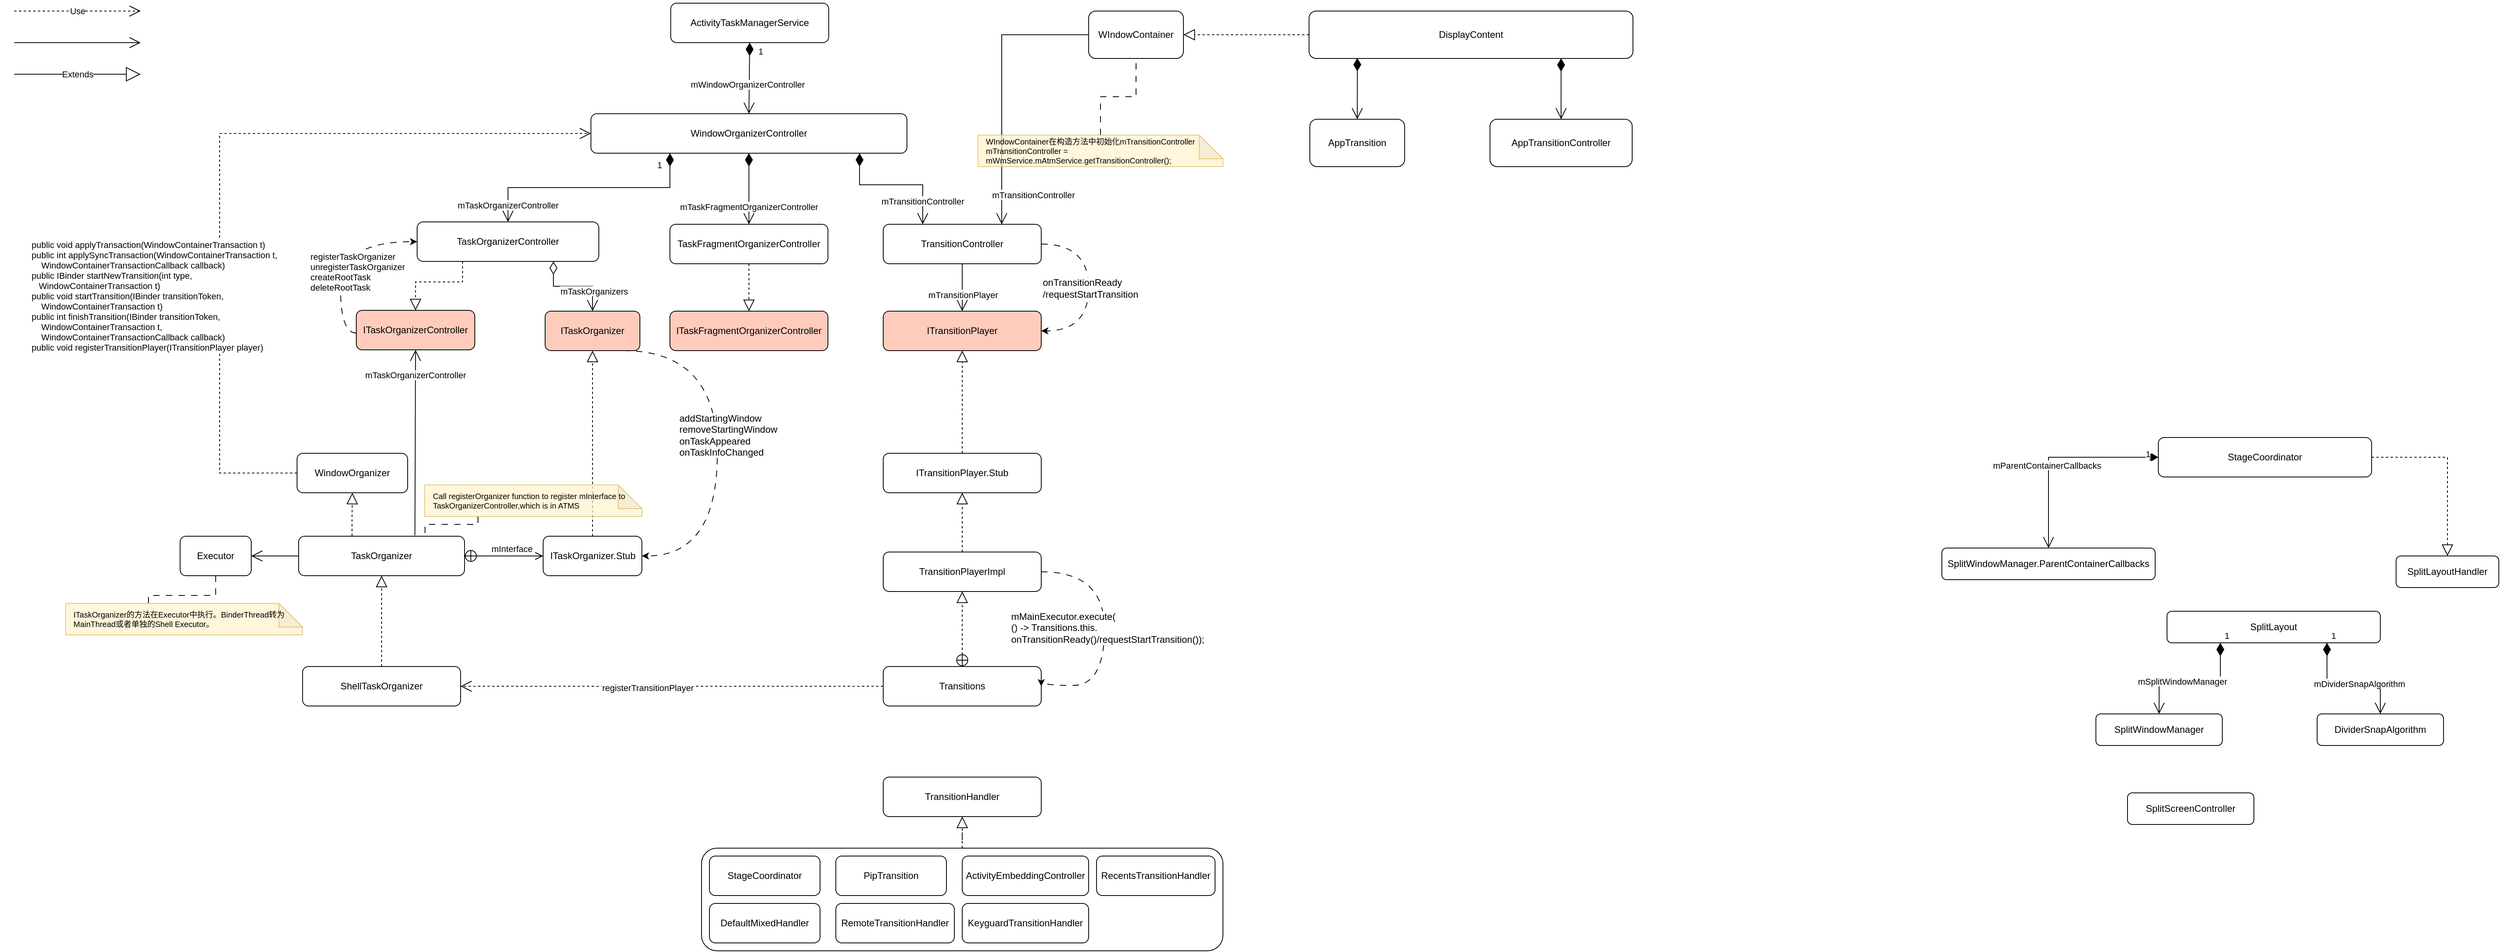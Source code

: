 <mxfile version="28.2.5" pages="2">
  <diagram name="第 1 页" id="EKDKbFcasAf3W2K9UPzu">
    <mxGraphModel dx="4536" dy="2374" grid="1" gridSize="10" guides="1" tooltips="1" connect="1" arrows="1" fold="1" page="1" pageScale="1" pageWidth="827" pageHeight="1169" math="0" shadow="0">
      <root>
        <mxCell id="0" />
        <mxCell id="1" parent="0" />
        <mxCell id="74hEM54ITtvwUSmFD9Kp-1" value="SplitScreenController" style="rounded=1;whiteSpace=wrap;html=1;" parent="1" vertex="1">
          <mxGeometry x="235" y="-130" width="160" height="40" as="geometry" />
        </mxCell>
        <mxCell id="74hEM54ITtvwUSmFD9Kp-2" value="SplitLayout" style="rounded=1;whiteSpace=wrap;" parent="1" vertex="1">
          <mxGeometry x="285" y="-360" width="270" height="40" as="geometry" />
        </mxCell>
        <mxCell id="74hEM54ITtvwUSmFD9Kp-3" value="SplitWindowManager" style="rounded=1;whiteSpace=wrap;" parent="1" vertex="1">
          <mxGeometry x="195" y="-230" width="160" height="40" as="geometry" />
        </mxCell>
        <mxCell id="74hEM54ITtvwUSmFD9Kp-4" value="1" style="endArrow=open;html=1;endSize=12;startArrow=diamondThin;startSize=14;startFill=1;edgeStyle=orthogonalEdgeStyle;align=left;verticalAlign=bottom;rounded=0;exitX=0.25;exitY=1;exitDx=0;exitDy=0;entryX=0.5;entryY=0;entryDx=0;entryDy=0;" parent="1" source="74hEM54ITtvwUSmFD9Kp-2" target="74hEM54ITtvwUSmFD9Kp-3" edge="1">
          <mxGeometry x="-1" y="3" relative="1" as="geometry">
            <mxPoint x="405" y="-60" as="sourcePoint" />
            <mxPoint x="565" y="-60" as="targetPoint" />
            <Array as="points">
              <mxPoint x="353" y="-270" />
              <mxPoint x="275" y="-270" />
            </Array>
          </mxGeometry>
        </mxCell>
        <mxCell id="74hEM54ITtvwUSmFD9Kp-5" value="mSplitWindowManager" style="edgeLabel;align=center;verticalAlign=middle;resizable=0;points=[];" parent="74hEM54ITtvwUSmFD9Kp-4" vertex="1" connectable="0">
          <mxGeometry x="0.171" y="-2" relative="1" as="geometry">
            <mxPoint as="offset" />
          </mxGeometry>
        </mxCell>
        <mxCell id="74hEM54ITtvwUSmFD9Kp-6" value="DividerSnapAlgorithm" style="rounded=1;whiteSpace=wrap;" parent="1" vertex="1">
          <mxGeometry x="475" y="-230" width="160" height="40" as="geometry" />
        </mxCell>
        <mxCell id="74hEM54ITtvwUSmFD9Kp-7" value="1" style="endArrow=open;html=1;endSize=12;startArrow=diamondThin;startSize=14;startFill=1;edgeStyle=orthogonalEdgeStyle;align=left;verticalAlign=bottom;rounded=0;exitX=0.75;exitY=1;exitDx=0;exitDy=0;entryX=0.5;entryY=0;entryDx=0;entryDy=0;" parent="1" source="74hEM54ITtvwUSmFD9Kp-2" target="74hEM54ITtvwUSmFD9Kp-6" edge="1">
          <mxGeometry x="-1" y="3" relative="1" as="geometry">
            <mxPoint x="515" y="-300" as="sourcePoint" />
            <mxPoint x="315" y="-210" as="targetPoint" />
            <Array as="points">
              <mxPoint x="488" y="-270" />
              <mxPoint x="555" y="-270" />
            </Array>
          </mxGeometry>
        </mxCell>
        <mxCell id="74hEM54ITtvwUSmFD9Kp-10" value="mDividerSnapAlgorithm" style="edgeLabel;align=center;verticalAlign=middle;resizable=0;points=[];" parent="74hEM54ITtvwUSmFD9Kp-7" vertex="1" connectable="0">
          <mxGeometry x="0.155" y="-1" relative="1" as="geometry">
            <mxPoint as="offset" />
          </mxGeometry>
        </mxCell>
        <mxCell id="74hEM54ITtvwUSmFD9Kp-11" value="StageCoordinator" style="rounded=1;whiteSpace=wrap;" parent="1" vertex="1">
          <mxGeometry x="274" y="-580" width="270" height="50" as="geometry" />
        </mxCell>
        <mxCell id="74hEM54ITtvwUSmFD9Kp-12" value="SplitLayoutHandler" style="rounded=1;whiteSpace=wrap;" parent="1" vertex="1">
          <mxGeometry x="575" y="-430" width="130" height="40" as="geometry" />
        </mxCell>
        <mxCell id="74hEM54ITtvwUSmFD9Kp-13" value="" style="endArrow=block;dashed=1;endFill=0;endSize=12;html=1;rounded=0;exitX=1;exitY=0.5;exitDx=0;exitDy=0;entryX=0.5;entryY=0;entryDx=0;entryDy=0;edgeStyle=orthogonalEdgeStyle;" parent="1" source="74hEM54ITtvwUSmFD9Kp-11" target="74hEM54ITtvwUSmFD9Kp-12" edge="1">
          <mxGeometry width="160" relative="1" as="geometry">
            <mxPoint x="365" y="-280" as="sourcePoint" />
            <mxPoint x="525" y="-280" as="targetPoint" />
          </mxGeometry>
        </mxCell>
        <mxCell id="74hEM54ITtvwUSmFD9Kp-14" value="SplitWindowManager.ParentContainerCallbacks" style="rounded=1;whiteSpace=wrap;" parent="1" vertex="1">
          <mxGeometry y="-440" width="270" height="40" as="geometry" />
        </mxCell>
        <mxCell id="74hEM54ITtvwUSmFD9Kp-15" value="1" style="endArrow=open;html=1;endSize=12;startArrow=diamondThin;startSize=14;startFill=1;align=left;verticalAlign=bottom;rounded=0;entryX=0.5;entryY=0;entryDx=0;entryDy=0;edgeStyle=orthogonalEdgeStyle;exitX=0;exitY=0.5;exitDx=0;exitDy=0;" parent="1" source="74hEM54ITtvwUSmFD9Kp-11" target="74hEM54ITtvwUSmFD9Kp-14" edge="1">
          <mxGeometry x="-0.853" y="5" relative="1" as="geometry">
            <mxPoint x="153" y="-420" as="sourcePoint" />
            <mxPoint x="120" y="-450" as="targetPoint" />
            <Array as="points">
              <mxPoint x="135" y="-555" />
            </Array>
            <mxPoint as="offset" />
          </mxGeometry>
        </mxCell>
        <mxCell id="74hEM54ITtvwUSmFD9Kp-16" value="mParentContainerCallbacks" style="edgeLabel;align=center;verticalAlign=middle;resizable=0;points=[];" parent="74hEM54ITtvwUSmFD9Kp-15" vertex="1" connectable="0">
          <mxGeometry x="0.171" y="-2" relative="1" as="geometry">
            <mxPoint as="offset" />
          </mxGeometry>
        </mxCell>
        <mxCell id="74hEM54ITtvwUSmFD9Kp-17" value="ShellTaskOrganizer" style="rounded=1;whiteSpace=wrap;" parent="1" vertex="1">
          <mxGeometry x="-2075" y="-290" width="200" height="50" as="geometry" />
        </mxCell>
        <mxCell id="74hEM54ITtvwUSmFD9Kp-51" style="rounded=0;orthogonalLoop=1;jettySize=auto;html=1;entryX=0.5;entryY=1;entryDx=0;entryDy=0;strokeColor=default;align=center;verticalAlign=middle;fontFamily=Helvetica;fontSize=11;fontColor=default;labelBackgroundColor=default;endArrow=open;endFill=1;endSize=12;exitX=0.701;exitY=-0.022;exitDx=0;exitDy=0;exitPerimeter=0;" parent="1" source="74hEM54ITtvwUSmFD9Kp-18" target="74hEM54ITtvwUSmFD9Kp-40" edge="1">
          <mxGeometry relative="1" as="geometry" />
        </mxCell>
        <mxCell id="74hEM54ITtvwUSmFD9Kp-53" value="mTaskOrganizerController" style="edgeLabel;align=center;verticalAlign=middle;resizable=0;points=[];" parent="74hEM54ITtvwUSmFD9Kp-51" vertex="1" connectable="0">
          <mxGeometry x="0.784" relative="1" as="geometry">
            <mxPoint y="6" as="offset" />
          </mxGeometry>
        </mxCell>
        <mxCell id="74hEM54ITtvwUSmFD9Kp-63" style="edgeStyle=orthogonalEdgeStyle;rounded=0;orthogonalLoop=1;jettySize=auto;html=1;strokeColor=default;align=center;verticalAlign=middle;fontFamily=Helvetica;fontSize=11;fontColor=default;labelBackgroundColor=default;endArrow=open;endFill=1;endSize=12;" parent="1" source="74hEM54ITtvwUSmFD9Kp-18" target="74hEM54ITtvwUSmFD9Kp-62" edge="1">
          <mxGeometry relative="1" as="geometry" />
        </mxCell>
        <mxCell id="74hEM54ITtvwUSmFD9Kp-69" style="edgeStyle=orthogonalEdgeStyle;rounded=0;orthogonalLoop=1;jettySize=auto;html=1;entryX=0.5;entryY=1;entryDx=0;entryDy=0;dashed=1;strokeColor=default;align=center;verticalAlign=middle;fontFamily=Helvetica;fontSize=11;fontColor=default;labelBackgroundColor=default;endArrow=block;endFill=0;endSize=12;exitX=0.322;exitY=-0.008;exitDx=0;exitDy=0;exitPerimeter=0;" parent="1" source="74hEM54ITtvwUSmFD9Kp-18" target="74hEM54ITtvwUSmFD9Kp-68" edge="1">
          <mxGeometry relative="1" as="geometry" />
        </mxCell>
        <mxCell id="74hEM54ITtvwUSmFD9Kp-18" value="TaskOrganizer" style="rounded=1;whiteSpace=wrap;" parent="1" vertex="1">
          <mxGeometry x="-2080" y="-455" width="210" height="50" as="geometry" />
        </mxCell>
        <mxCell id="74hEM54ITtvwUSmFD9Kp-19" value="" style="endArrow=block;dashed=1;endFill=0;endSize=12;html=1;rounded=0;edgeStyle=orthogonalEdgeStyle;exitX=0.5;exitY=0;exitDx=0;exitDy=0;" parent="1" source="74hEM54ITtvwUSmFD9Kp-17" target="74hEM54ITtvwUSmFD9Kp-18" edge="1">
          <mxGeometry width="160" relative="1" as="geometry">
            <mxPoint x="-1925" y="-350" as="sourcePoint" />
            <mxPoint x="-1849" y="45" as="targetPoint" />
          </mxGeometry>
        </mxCell>
        <mxCell id="74hEM54ITtvwUSmFD9Kp-25" value="ActivityTaskManagerService" style="rounded=1;whiteSpace=wrap;" parent="1" vertex="1">
          <mxGeometry x="-1609" y="-1130" width="200" height="50" as="geometry" />
        </mxCell>
        <mxCell id="74hEM54ITtvwUSmFD9Kp-36" style="edgeStyle=orthogonalEdgeStyle;rounded=0;orthogonalLoop=1;jettySize=auto;html=1;strokeColor=default;align=left;verticalAlign=bottom;fontFamily=Helvetica;fontSize=11;fontColor=default;labelBackgroundColor=default;startArrow=diamondThin;startFill=1;startSize=14;endArrow=open;endSize=12;entryX=0.25;entryY=0;entryDx=0;entryDy=0;" parent="1" source="74hEM54ITtvwUSmFD9Kp-26" target="74hEM54ITtvwUSmFD9Kp-35" edge="1">
          <mxGeometry relative="1" as="geometry">
            <Array as="points">
              <mxPoint x="-1370" y="-900" />
              <mxPoint x="-1290" y="-900" />
            </Array>
          </mxGeometry>
        </mxCell>
        <mxCell id="74hEM54ITtvwUSmFD9Kp-37" value="mTransitionController" style="edgeLabel;align=center;verticalAlign=middle;resizable=0;points=[];" parent="74hEM54ITtvwUSmFD9Kp-36" vertex="1" connectable="0">
          <mxGeometry x="1" relative="1" as="geometry">
            <mxPoint y="-30" as="offset" />
          </mxGeometry>
        </mxCell>
        <mxCell id="74hEM54ITtvwUSmFD9Kp-38" style="edgeStyle=orthogonalEdgeStyle;rounded=0;orthogonalLoop=1;jettySize=auto;html=1;strokeColor=default;align=left;verticalAlign=bottom;fontFamily=Helvetica;fontSize=11;fontColor=default;labelBackgroundColor=default;startArrow=diamondThin;startFill=1;startSize=14;endArrow=open;endSize=12;" parent="1" source="74hEM54ITtvwUSmFD9Kp-26" target="74hEM54ITtvwUSmFD9Kp-32" edge="1">
          <mxGeometry relative="1" as="geometry" />
        </mxCell>
        <mxCell id="74hEM54ITtvwUSmFD9Kp-39" value="mTaskFragmentOrganizerController" style="edgeLabel;align=center;verticalAlign=middle;resizable=0;points=[];" parent="74hEM54ITtvwUSmFD9Kp-38" vertex="1" connectable="0">
          <mxGeometry x="1" relative="1" as="geometry">
            <mxPoint y="-23" as="offset" />
          </mxGeometry>
        </mxCell>
        <mxCell id="74hEM54ITtvwUSmFD9Kp-26" value="WindowOrganizerController" style="rounded=1;whiteSpace=wrap;" parent="1" vertex="1">
          <mxGeometry x="-1710" y="-990" width="400" height="50" as="geometry" />
        </mxCell>
        <mxCell id="74hEM54ITtvwUSmFD9Kp-27" value="1" style="endArrow=open;html=1;endSize=12;startArrow=diamondThin;startSize=14;startFill=1;align=left;verticalAlign=bottom;rounded=0;exitX=0.5;exitY=1;exitDx=0;exitDy=0;entryX=0.5;entryY=0;entryDx=0;entryDy=0;" parent="1" source="74hEM54ITtvwUSmFD9Kp-25" target="74hEM54ITtvwUSmFD9Kp-26" edge="1">
          <mxGeometry x="-0.558" y="9" relative="1" as="geometry">
            <mxPoint x="-1292" y="-1070" as="sourcePoint" />
            <mxPoint x="-1370" y="-980" as="targetPoint" />
            <mxPoint as="offset" />
          </mxGeometry>
        </mxCell>
        <mxCell id="74hEM54ITtvwUSmFD9Kp-28" value="mWindowOrganizerController" style="edgeLabel;align=center;verticalAlign=middle;resizable=0;points=[];" parent="74hEM54ITtvwUSmFD9Kp-27" vertex="1" connectable="0">
          <mxGeometry x="0.171" y="-2" relative="1" as="geometry">
            <mxPoint as="offset" />
          </mxGeometry>
        </mxCell>
        <mxCell id="74hEM54ITtvwUSmFD9Kp-41" style="rounded=0;orthogonalLoop=1;jettySize=auto;html=1;dashed=1;strokeColor=default;align=center;verticalAlign=middle;fontFamily=Helvetica;fontSize=11;fontColor=default;labelBackgroundColor=default;endArrow=block;endFill=0;endSize=12;exitX=0.25;exitY=1;exitDx=0;exitDy=0;entryX=0.5;entryY=0;entryDx=0;entryDy=0;edgeStyle=orthogonalEdgeStyle;" parent="1" source="74hEM54ITtvwUSmFD9Kp-29" target="74hEM54ITtvwUSmFD9Kp-40" edge="1">
          <mxGeometry relative="1" as="geometry" />
        </mxCell>
        <mxCell id="74hEM54ITtvwUSmFD9Kp-48" style="rounded=0;orthogonalLoop=1;jettySize=auto;html=1;entryX=0.5;entryY=0;entryDx=0;entryDy=0;strokeColor=default;align=left;verticalAlign=bottom;fontFamily=Helvetica;fontSize=11;fontColor=default;labelBackgroundColor=default;startArrow=diamondThin;startFill=0;startSize=14;endArrow=open;endSize=12;flowAnimation=0;exitX=0.75;exitY=1;exitDx=0;exitDy=0;edgeStyle=orthogonalEdgeStyle;" parent="1" source="74hEM54ITtvwUSmFD9Kp-29" target="74hEM54ITtvwUSmFD9Kp-42" edge="1">
          <mxGeometry relative="1" as="geometry" />
        </mxCell>
        <mxCell id="74hEM54ITtvwUSmFD9Kp-50" value="mTaskOrganizers" style="edgeLabel;align=center;verticalAlign=middle;resizable=0;points=[];" parent="74hEM54ITtvwUSmFD9Kp-48" vertex="1" connectable="0">
          <mxGeometry x="0.536" y="2" relative="1" as="geometry">
            <mxPoint as="offset" />
          </mxGeometry>
        </mxCell>
        <mxCell id="74hEM54ITtvwUSmFD9Kp-29" value="TaskOrganizerController" style="rounded=1;whiteSpace=wrap;" parent="1" vertex="1">
          <mxGeometry x="-1930" y="-853" width="230" height="50" as="geometry" />
        </mxCell>
        <mxCell id="74hEM54ITtvwUSmFD9Kp-30" value="1" style="endArrow=open;html=1;endSize=12;startArrow=diamondThin;startSize=14;startFill=1;align=left;verticalAlign=bottom;rounded=0;exitX=0.25;exitY=1;exitDx=0;exitDy=0;entryX=0.5;entryY=0;entryDx=0;entryDy=0;edgeStyle=orthogonalEdgeStyle;" parent="1" source="74hEM54ITtvwUSmFD9Kp-26" target="74hEM54ITtvwUSmFD9Kp-29" edge="1">
          <mxGeometry x="-0.579" y="-20" relative="1" as="geometry">
            <mxPoint x="-1360" y="-963.54" as="sourcePoint" />
            <mxPoint x="-1270" y="-960" as="targetPoint" />
            <mxPoint as="offset" />
          </mxGeometry>
        </mxCell>
        <mxCell id="74hEM54ITtvwUSmFD9Kp-31" value="mTaskOrganizerController" style="edgeLabel;align=center;verticalAlign=middle;resizable=0;points=[];" parent="74hEM54ITtvwUSmFD9Kp-30" vertex="1" connectable="0">
          <mxGeometry x="1" relative="1" as="geometry">
            <mxPoint y="-22" as="offset" />
          </mxGeometry>
        </mxCell>
        <mxCell id="74hEM54ITtvwUSmFD9Kp-32" value="TaskFragmentOrganizerController" style="rounded=1;whiteSpace=wrap;" parent="1" vertex="1">
          <mxGeometry x="-1610" y="-850" width="200" height="50" as="geometry" />
        </mxCell>
        <mxCell id="74hEM54ITtvwUSmFD9Kp-33" value="ITaskFragmentOrganizerController" style="rounded=1;whiteSpace=wrap;strokeColor=default;align=center;verticalAlign=middle;fontFamily=Helvetica;fontSize=12;fontColor=default;fillColor=#FFCCBC;" parent="1" vertex="1">
          <mxGeometry x="-1610" y="-740" width="200" height="50" as="geometry" />
        </mxCell>
        <mxCell id="74hEM54ITtvwUSmFD9Kp-34" value="" style="endArrow=block;dashed=1;endFill=0;endSize=12;html=1;rounded=0;edgeStyle=orthogonalEdgeStyle;exitX=0.5;exitY=1;exitDx=0;exitDy=0;entryX=0.5;entryY=0;entryDx=0;entryDy=0;" parent="1" source="74hEM54ITtvwUSmFD9Kp-32" target="74hEM54ITtvwUSmFD9Kp-33" edge="1">
          <mxGeometry width="160" relative="1" as="geometry">
            <mxPoint x="-1590" y="-740" as="sourcePoint" />
            <mxPoint x="-1590" y="-800" as="targetPoint" />
          </mxGeometry>
        </mxCell>
        <mxCell id="74hEM54ITtvwUSmFD9Kp-88" style="edgeStyle=orthogonalEdgeStyle;rounded=0;orthogonalLoop=1;jettySize=auto;html=1;entryX=0.5;entryY=0;entryDx=0;entryDy=0;strokeColor=default;align=center;verticalAlign=middle;fontFamily=Helvetica;fontSize=11;fontColor=default;labelBackgroundColor=default;endArrow=open;endFill=1;endSize=12;" parent="1" source="74hEM54ITtvwUSmFD9Kp-35" target="74hEM54ITtvwUSmFD9Kp-82" edge="1">
          <mxGeometry relative="1" as="geometry" />
        </mxCell>
        <mxCell id="74hEM54ITtvwUSmFD9Kp-89" value="mTransitionPlayer" style="edgeLabel;align=center;verticalAlign=middle;resizable=0;points=[];" parent="74hEM54ITtvwUSmFD9Kp-88" vertex="1" connectable="0">
          <mxGeometry x="0.249" y="1" relative="1" as="geometry">
            <mxPoint y="1" as="offset" />
          </mxGeometry>
        </mxCell>
        <mxCell id="74hEM54ITtvwUSmFD9Kp-35" value="TransitionController" style="rounded=1;whiteSpace=wrap;" parent="1" vertex="1">
          <mxGeometry x="-1340" y="-850" width="200" height="50" as="geometry" />
        </mxCell>
        <mxCell id="74hEM54ITtvwUSmFD9Kp-97" style="edgeStyle=orthogonalEdgeStyle;rounded=0;orthogonalLoop=1;jettySize=auto;html=1;entryX=0;entryY=0.5;entryDx=0;entryDy=0;dashed=1;dashPattern=8 8;strokeColor=default;align=center;verticalAlign=middle;fontFamily=Helvetica;fontSize=11;fontColor=default;labelBackgroundColor=default;elbow=vertical;endArrow=classic;curved=1;exitX=-0.001;exitY=0.574;exitDx=0;exitDy=0;exitPerimeter=0;" parent="1" source="74hEM54ITtvwUSmFD9Kp-40" target="74hEM54ITtvwUSmFD9Kp-29" edge="1">
          <mxGeometry relative="1" as="geometry" />
        </mxCell>
        <mxCell id="74hEM54ITtvwUSmFD9Kp-98" value="registerTaskOrganizer&#xa;unregisterTaskOrganizer&#xa;createRootTask&#xa;deleteRootTask" style="edgeLabel;align=left;verticalAlign=middle;resizable=0;points=[];" parent="74hEM54ITtvwUSmFD9Kp-97" vertex="1" connectable="0">
          <mxGeometry x="-0.2" y="-1" relative="1" as="geometry">
            <mxPoint x="-41" y="-5" as="offset" />
          </mxGeometry>
        </mxCell>
        <mxCell id="74hEM54ITtvwUSmFD9Kp-40" value="ITaskOrganizerController" style="rounded=1;whiteSpace=wrap;fillColor=#FFCCBC;" parent="1" vertex="1">
          <mxGeometry x="-2007" y="-741" width="150" height="50" as="geometry" />
        </mxCell>
        <mxCell id="74hEM54ITtvwUSmFD9Kp-42" value="ITaskOrganizer" style="rounded=1;whiteSpace=wrap;strokeColor=default;align=center;verticalAlign=middle;fontFamily=Helvetica;fontSize=12;fontColor=default;fillColor=#FFCCBC;" parent="1" vertex="1">
          <mxGeometry x="-1768" y="-740" width="120" height="50" as="geometry" />
        </mxCell>
        <mxCell id="74hEM54ITtvwUSmFD9Kp-56" value="ITaskOrganizer.Stub" style="rounded=1;whiteSpace=wrap;" parent="1" vertex="1">
          <mxGeometry x="-1770.5" y="-455" width="125" height="50" as="geometry" />
        </mxCell>
        <mxCell id="74hEM54ITtvwUSmFD9Kp-57" style="rounded=0;orthogonalLoop=1;jettySize=auto;html=1;dashed=1;strokeColor=default;align=center;verticalAlign=middle;fontFamily=Helvetica;fontSize=11;fontColor=default;labelBackgroundColor=default;endArrow=block;endFill=0;endSize=12;exitX=0.5;exitY=0;exitDx=0;exitDy=0;entryX=0.5;entryY=1;entryDx=0;entryDy=0;edgeStyle=orthogonalEdgeStyle;" parent="1" source="74hEM54ITtvwUSmFD9Kp-56" target="74hEM54ITtvwUSmFD9Kp-42" edge="1">
          <mxGeometry relative="1" as="geometry">
            <mxPoint x="-1665" y="-690" as="sourcePoint" />
            <mxPoint x="-1770" y="-620" as="targetPoint" />
          </mxGeometry>
        </mxCell>
        <mxCell id="74hEM54ITtvwUSmFD9Kp-58" value="" style="endArrow=open;startArrow=circlePlus;endFill=0;startFill=0;endSize=8;html=1;rounded=0;exitX=1;exitY=0.5;exitDx=0;exitDy=0;entryX=0;entryY=0.5;entryDx=0;entryDy=0;" parent="1" source="74hEM54ITtvwUSmFD9Kp-18" target="74hEM54ITtvwUSmFD9Kp-56" edge="1">
          <mxGeometry width="160" relative="1" as="geometry">
            <mxPoint x="-1940" y="-580" as="sourcePoint" />
            <mxPoint x="-1780" y="-580" as="targetPoint" />
          </mxGeometry>
        </mxCell>
        <mxCell id="74hEM54ITtvwUSmFD9Kp-59" value="mInterface" style="edgeLabel;align=center;verticalAlign=middle;resizable=0;points=[];" parent="74hEM54ITtvwUSmFD9Kp-58" vertex="1" connectable="0">
          <mxGeometry x="0.368" y="3" relative="1" as="geometry">
            <mxPoint x="-8" y="-7" as="offset" />
          </mxGeometry>
        </mxCell>
        <mxCell id="74hEM54ITtvwUSmFD9Kp-61" style="edgeStyle=orthogonalEdgeStyle;rounded=0;orthogonalLoop=1;jettySize=auto;html=1;entryX=0.75;entryY=0;entryDx=0;entryDy=0;dashed=1;dashPattern=8 8;strokeColor=default;align=center;verticalAlign=middle;fontFamily=Helvetica;fontSize=11;fontColor=default;labelBackgroundColor=default;endArrow=none;endFill=0;" parent="1" source="74hEM54ITtvwUSmFD9Kp-60" target="74hEM54ITtvwUSmFD9Kp-18" edge="1">
          <mxGeometry relative="1" as="geometry">
            <Array as="points">
              <mxPoint x="-1853" y="-470" />
              <mxPoint x="-1920" y="-470" />
            </Array>
          </mxGeometry>
        </mxCell>
        <mxCell id="74hEM54ITtvwUSmFD9Kp-60" value="Call registerOrganizer function to register mInterface to TaskOrganizerController,which is in ATMS" style="shape=note;whiteSpace=wrap;backgroundOutline=1;darkOpacity=0.05;fillColor=#fff2cc;strokeColor=#d6b656;align=left;spacingLeft=8;fontSize=10;opacity=70;" parent="1" vertex="1">
          <mxGeometry x="-1920.5" y="-520" width="275" height="40" as="geometry" />
        </mxCell>
        <mxCell id="74hEM54ITtvwUSmFD9Kp-62" value="Executor" style="rounded=1;whiteSpace=wrap;" parent="1" vertex="1">
          <mxGeometry x="-2230" y="-455" width="90" height="50" as="geometry" />
        </mxCell>
        <mxCell id="74hEM54ITtvwUSmFD9Kp-66" style="edgeStyle=orthogonalEdgeStyle;rounded=0;orthogonalLoop=1;jettySize=auto;html=1;entryX=0.5;entryY=1;entryDx=0;entryDy=0;dashed=1;dashPattern=8 8;strokeColor=default;align=center;verticalAlign=middle;fontFamily=Helvetica;fontSize=11;fontColor=default;labelBackgroundColor=default;endArrow=none;endFill=0;" parent="1" source="74hEM54ITtvwUSmFD9Kp-65" target="74hEM54ITtvwUSmFD9Kp-62" edge="1">
          <mxGeometry relative="1" as="geometry">
            <Array as="points">
              <mxPoint x="-2270" y="-380" />
              <mxPoint x="-2185" y="-380" />
            </Array>
          </mxGeometry>
        </mxCell>
        <mxCell id="74hEM54ITtvwUSmFD9Kp-65" value="ITaskOrganizer的方法在Executor中执行。BinderThread转为MainThread或者单独的Shell Executor。" style="shape=note;whiteSpace=wrap;backgroundOutline=1;darkOpacity=0.05;fillColor=#fff2cc;strokeColor=#d6b656;align=left;spacingLeft=8;fontSize=10;opacity=70;verticalAlign=middle;fontFamily=Helvetica;fontColor=default;" parent="1" vertex="1">
          <mxGeometry x="-2375" y="-370" width="300" height="40" as="geometry" />
        </mxCell>
        <mxCell id="74hEM54ITtvwUSmFD9Kp-79" style="edgeStyle=orthogonalEdgeStyle;rounded=0;orthogonalLoop=1;jettySize=auto;html=1;entryX=0.5;entryY=1;entryDx=0;entryDy=0;strokeColor=default;align=center;verticalAlign=middle;fontFamily=Helvetica;fontSize=11;fontColor=default;labelBackgroundColor=default;startArrow=circlePlus;startFill=0;endArrow=block;endFill=0;endSize=12;dashed=1;" parent="1" source="74hEM54ITtvwUSmFD9Kp-67" target="74hEM54ITtvwUSmFD9Kp-78" edge="1">
          <mxGeometry relative="1" as="geometry" />
        </mxCell>
        <mxCell id="74hEM54ITtvwUSmFD9Kp-86" style="edgeStyle=orthogonalEdgeStyle;rounded=0;orthogonalLoop=1;jettySize=auto;html=1;dashed=1;strokeColor=default;align=center;verticalAlign=middle;fontFamily=Helvetica;fontSize=11;fontColor=default;labelBackgroundColor=default;endArrow=open;endSize=12;" parent="1" source="74hEM54ITtvwUSmFD9Kp-67" target="74hEM54ITtvwUSmFD9Kp-17" edge="1">
          <mxGeometry relative="1" as="geometry" />
        </mxCell>
        <mxCell id="74hEM54ITtvwUSmFD9Kp-87" value="registerTransitionPlayer" style="edgeLabel;align=center;verticalAlign=middle;resizable=0;points=[];" parent="74hEM54ITtvwUSmFD9Kp-86" vertex="1" connectable="0">
          <mxGeometry x="0.111" y="1" relative="1" as="geometry">
            <mxPoint x="-1" as="offset" />
          </mxGeometry>
        </mxCell>
        <mxCell id="74hEM54ITtvwUSmFD9Kp-67" value="Transitions" style="rounded=1;whiteSpace=wrap;" parent="1" vertex="1">
          <mxGeometry x="-1340" y="-290" width="200" height="50" as="geometry" />
        </mxCell>
        <mxCell id="74hEM54ITtvwUSmFD9Kp-71" style="edgeStyle=orthogonalEdgeStyle;rounded=0;orthogonalLoop=1;jettySize=auto;html=1;entryX=0;entryY=0.5;entryDx=0;entryDy=0;strokeColor=default;align=center;verticalAlign=middle;fontFamily=Helvetica;fontSize=11;fontColor=default;labelBackgroundColor=default;endArrow=open;endFill=1;endSize=12;dashed=1;" parent="1" source="74hEM54ITtvwUSmFD9Kp-68" target="74hEM54ITtvwUSmFD9Kp-26" edge="1">
          <mxGeometry relative="1" as="geometry">
            <Array as="points">
              <mxPoint x="-2180" y="-535" />
              <mxPoint x="-2180" y="-965" />
            </Array>
          </mxGeometry>
        </mxCell>
        <mxCell id="74hEM54ITtvwUSmFD9Kp-94" value="public void applyTransaction(WindowContainerTransaction t)&#xa;public int applySyncTransaction(WindowContainerTransaction t,&#xa;    WindowContainerTransactionCallback callback)&#xa;public IBinder startNewTransition(int type,&#xa;   WindowContainerTransaction t)&#xa;public void startTransition(IBinder transitionToken,&#xa;    WindowContainerTransaction t)&#xa;public int finishTransition(IBinder transitionToken,&#xa;    WindowContainerTransaction t,&#xa;    WindowContainerTransactionCallback callback)&#xa;public void registerTransitionPlayer(ITransitionPlayer player)" style="edgeLabel;align=left;verticalAlign=middle;resizable=0;points=[];labelBackgroundColor=default;" parent="74hEM54ITtvwUSmFD9Kp-71" vertex="1" connectable="0">
          <mxGeometry x="-0.032" relative="1" as="geometry">
            <mxPoint x="-240" y="160" as="offset" />
          </mxGeometry>
        </mxCell>
        <mxCell id="74hEM54ITtvwUSmFD9Kp-68" value="WindowOrganizer" style="rounded=1;whiteSpace=wrap;" parent="1" vertex="1">
          <mxGeometry x="-2082" y="-560" width="140" height="50" as="geometry" />
        </mxCell>
        <mxCell id="74hEM54ITtvwUSmFD9Kp-72" value="Use" style="endArrow=open;endSize=12;dashed=1;html=1;rounded=0;" parent="1" edge="1">
          <mxGeometry width="160" relative="1" as="geometry">
            <mxPoint x="-2440" y="-1120" as="sourcePoint" />
            <mxPoint x="-2280" y="-1120" as="targetPoint" />
          </mxGeometry>
        </mxCell>
        <mxCell id="74hEM54ITtvwUSmFD9Kp-73" value="" style="endArrow=open;endFill=1;endSize=12;html=1;rounded=0;" parent="1" edge="1">
          <mxGeometry width="160" relative="1" as="geometry">
            <mxPoint x="-2440" y="-1080" as="sourcePoint" />
            <mxPoint x="-2280" y="-1080" as="targetPoint" />
          </mxGeometry>
        </mxCell>
        <mxCell id="74hEM54ITtvwUSmFD9Kp-74" value="Extends" style="endArrow=block;endSize=16;endFill=0;html=1;rounded=0;" parent="1" edge="1">
          <mxGeometry width="160" relative="1" as="geometry">
            <mxPoint x="-2440" y="-1040" as="sourcePoint" />
            <mxPoint x="-2280" y="-1040" as="targetPoint" />
          </mxGeometry>
        </mxCell>
        <mxCell id="74hEM54ITtvwUSmFD9Kp-81" style="edgeStyle=orthogonalEdgeStyle;rounded=0;orthogonalLoop=1;jettySize=auto;html=1;entryX=0.5;entryY=1;entryDx=0;entryDy=0;dashed=1;strokeColor=default;align=center;verticalAlign=middle;fontFamily=Helvetica;fontSize=11;fontColor=default;labelBackgroundColor=default;endArrow=block;endFill=0;endSize=12;" parent="1" source="74hEM54ITtvwUSmFD9Kp-78" target="74hEM54ITtvwUSmFD9Kp-80" edge="1">
          <mxGeometry relative="1" as="geometry" />
        </mxCell>
        <mxCell id="74hEM54ITtvwUSmFD9Kp-84" style="edgeStyle=orthogonalEdgeStyle;rounded=0;orthogonalLoop=1;jettySize=auto;html=1;elbow=vertical;curved=1;exitX=1;exitY=0.5;exitDx=0;exitDy=0;entryX=1;entryY=0.5;entryDx=0;entryDy=0;dashed=1;dashPattern=8 8;" parent="1" source="74hEM54ITtvwUSmFD9Kp-78" target="74hEM54ITtvwUSmFD9Kp-67" edge="1">
          <mxGeometry relative="1" as="geometry">
            <mxPoint x="-1070" y="-280" as="targetPoint" />
            <mxPoint x="-1070.0" y="-410" as="sourcePoint" />
            <Array as="points">
              <mxPoint x="-1060" y="-410" />
              <mxPoint x="-1060" y="-266" />
            </Array>
          </mxGeometry>
        </mxCell>
        <mxCell id="74hEM54ITtvwUSmFD9Kp-85" value="mMainExecutor.execute(&#xa;() -&gt; Transitions.this.&#xa;onTransitionReady()/requestStartTransition());" style="edgeLabel;align=left;verticalAlign=middle;resizable=0;points=[];whiteSpace=wrap;fontSize=12;" parent="74hEM54ITtvwUSmFD9Kp-84" vertex="1" connectable="0">
          <mxGeometry x="-0.092" y="-1" relative="1" as="geometry">
            <mxPoint x="-119" y="12" as="offset" />
          </mxGeometry>
        </mxCell>
        <mxCell id="74hEM54ITtvwUSmFD9Kp-78" value="TransitionPlayerImpl" style="rounded=1;whiteSpace=wrap;" parent="1" vertex="1">
          <mxGeometry x="-1340" y="-435" width="200" height="50" as="geometry" />
        </mxCell>
        <mxCell id="74hEM54ITtvwUSmFD9Kp-83" style="edgeStyle=orthogonalEdgeStyle;rounded=0;orthogonalLoop=1;jettySize=auto;html=1;entryX=0.5;entryY=1;entryDx=0;entryDy=0;dashed=1;strokeColor=default;align=center;verticalAlign=middle;fontFamily=Helvetica;fontSize=11;fontColor=default;labelBackgroundColor=default;endArrow=block;endFill=0;endSize=12;" parent="1" source="74hEM54ITtvwUSmFD9Kp-80" target="74hEM54ITtvwUSmFD9Kp-82" edge="1">
          <mxGeometry relative="1" as="geometry" />
        </mxCell>
        <mxCell id="74hEM54ITtvwUSmFD9Kp-80" value="ITransitionPlayer.Stub" style="rounded=1;whiteSpace=wrap;" parent="1" vertex="1">
          <mxGeometry x="-1340" y="-560" width="200" height="50" as="geometry" />
        </mxCell>
        <mxCell id="74hEM54ITtvwUSmFD9Kp-82" value="ITransitionPlayer" style="rounded=1;whiteSpace=wrap;strokeColor=default;align=center;verticalAlign=middle;fontFamily=Helvetica;fontSize=12;fontColor=default;fillColor=#FFCCBC;" parent="1" vertex="1">
          <mxGeometry x="-1340" y="-740" width="200" height="50" as="geometry" />
        </mxCell>
        <mxCell id="74hEM54ITtvwUSmFD9Kp-90" style="edgeStyle=orthogonalEdgeStyle;rounded=0;orthogonalLoop=1;jettySize=auto;html=1;elbow=vertical;curved=1;exitX=1;exitY=0.5;exitDx=0;exitDy=0;entryX=1;entryY=0.5;entryDx=0;entryDy=0;dashed=1;dashPattern=8 8;" parent="1" source="74hEM54ITtvwUSmFD9Kp-35" target="74hEM54ITtvwUSmFD9Kp-82" edge="1">
          <mxGeometry relative="1" as="geometry">
            <mxPoint x="-1100" y="-690" as="targetPoint" />
            <mxPoint x="-1100" y="-835" as="sourcePoint" />
            <Array as="points">
              <mxPoint x="-1080" y="-825" />
              <mxPoint x="-1080" y="-715" />
            </Array>
          </mxGeometry>
        </mxCell>
        <mxCell id="74hEM54ITtvwUSmFD9Kp-91" value="onTransitionReady&#xa;/requestStartTransition" style="edgeLabel;align=left;verticalAlign=middle;resizable=0;points=[];whiteSpace=wrap;fontSize=12;" parent="74hEM54ITtvwUSmFD9Kp-90" vertex="1" connectable="0">
          <mxGeometry x="-0.092" y="-1" relative="1" as="geometry">
            <mxPoint x="-59" y="11" as="offset" />
          </mxGeometry>
        </mxCell>
        <mxCell id="74hEM54ITtvwUSmFD9Kp-92" style="edgeStyle=orthogonalEdgeStyle;rounded=0;orthogonalLoop=1;jettySize=auto;html=1;elbow=vertical;curved=1;exitX=1;exitY=0.5;exitDx=0;exitDy=0;entryX=1;entryY=0.5;entryDx=0;entryDy=0;dashed=1;dashPattern=8 8;" parent="1" target="74hEM54ITtvwUSmFD9Kp-56" edge="1">
          <mxGeometry relative="1" as="geometry">
            <mxPoint x="-1669" y="-580" as="targetPoint" />
            <mxPoint x="-1669" y="-690" as="sourcePoint" />
            <Array as="points">
              <mxPoint x="-1550" y="-690" />
              <mxPoint x="-1550" y="-430" />
            </Array>
          </mxGeometry>
        </mxCell>
        <mxCell id="74hEM54ITtvwUSmFD9Kp-93" value="addStartingWindow&#xa;removeStartingWindow&#xa;onTaskAppeared&#xa;onTaskInfoChanged" style="edgeLabel;align=left;verticalAlign=middle;resizable=0;points=[];fontSize=12;whiteSpace=wrap;" parent="74hEM54ITtvwUSmFD9Kp-92" vertex="1" connectable="0">
          <mxGeometry x="-0.092" y="-1" relative="1" as="geometry">
            <mxPoint x="-49" y="10" as="offset" />
          </mxGeometry>
        </mxCell>
        <mxCell id="kviKkti8K6tKfeE3gaze-10" value="" style="group" parent="1" vertex="1" connectable="0">
          <mxGeometry x="-1570" y="-150" width="660" height="220" as="geometry" />
        </mxCell>
        <mxCell id="kviKkti8K6tKfeE3gaze-8" value="" style="rounded=1;whiteSpace=wrap;strokeColor=default;align=center;verticalAlign=middle;fontFamily=Helvetica;fontSize=12;fontColor=default;fillColor=default;container=1;collapsible=0;recursiveResize=0;treeMoving=0;" parent="kviKkti8K6tKfeE3gaze-10" vertex="1">
          <mxGeometry y="90" width="660" height="130" as="geometry" />
        </mxCell>
        <mxCell id="74hEM54ITtvwUSmFD9Kp-101" value="StageCoordinator" style="rounded=1;whiteSpace=wrap;" parent="kviKkti8K6tKfeE3gaze-8" vertex="1">
          <mxGeometry x="10" y="10" width="140" height="50" as="geometry" />
        </mxCell>
        <mxCell id="kviKkti8K6tKfeE3gaze-1" value="PipTransition" style="rounded=1;whiteSpace=wrap;" parent="kviKkti8K6tKfeE3gaze-8" vertex="1">
          <mxGeometry x="170" y="10" width="140" height="50" as="geometry" />
        </mxCell>
        <mxCell id="kviKkti8K6tKfeE3gaze-3" value="ActivityEmbeddingController" style="rounded=1;whiteSpace=wrap;" parent="kviKkti8K6tKfeE3gaze-8" vertex="1">
          <mxGeometry x="330" y="10" width="160" height="50" as="geometry" />
        </mxCell>
        <mxCell id="kviKkti8K6tKfeE3gaze-2" value="RecentsTransitionHandler" style="rounded=1;whiteSpace=wrap;" parent="kviKkti8K6tKfeE3gaze-8" vertex="1">
          <mxGeometry x="500" y="10" width="150" height="50" as="geometry" />
        </mxCell>
        <mxCell id="kviKkti8K6tKfeE3gaze-5" value="DefaultMixedHandler" style="rounded=1;whiteSpace=wrap;" parent="kviKkti8K6tKfeE3gaze-8" vertex="1">
          <mxGeometry x="10" y="70" width="140" height="50" as="geometry" />
        </mxCell>
        <mxCell id="kviKkti8K6tKfeE3gaze-6" value="RemoteTransitionHandler" style="rounded=1;whiteSpace=wrap;" parent="kviKkti8K6tKfeE3gaze-8" vertex="1">
          <mxGeometry x="170" y="70" width="150" height="50" as="geometry" />
        </mxCell>
        <mxCell id="kviKkti8K6tKfeE3gaze-4" value="KeyguardTransitionHandler" style="rounded=1;whiteSpace=wrap;" parent="kviKkti8K6tKfeE3gaze-8" vertex="1">
          <mxGeometry x="330" y="70" width="160" height="50" as="geometry" />
        </mxCell>
        <mxCell id="74hEM54ITtvwUSmFD9Kp-99" value="TransitionHandler" style="rounded=1;whiteSpace=wrap;" parent="kviKkti8K6tKfeE3gaze-10" vertex="1">
          <mxGeometry x="230" width="200" height="50" as="geometry" />
        </mxCell>
        <mxCell id="kviKkti8K6tKfeE3gaze-9" style="edgeStyle=orthogonalEdgeStyle;rounded=0;orthogonalLoop=1;jettySize=auto;html=1;entryX=0.5;entryY=1;entryDx=0;entryDy=0;dashed=1;strokeColor=default;align=center;verticalAlign=middle;fontFamily=Helvetica;fontSize=11;fontColor=default;labelBackgroundColor=default;endArrow=block;endFill=0;endSize=12;" parent="kviKkti8K6tKfeE3gaze-10" source="kviKkti8K6tKfeE3gaze-8" target="74hEM54ITtvwUSmFD9Kp-99" edge="1">
          <mxGeometry relative="1" as="geometry" />
        </mxCell>
        <mxCell id="OjJVSSLenPFMxPn3i30--2" style="edgeStyle=orthogonalEdgeStyle;rounded=0;orthogonalLoop=1;jettySize=auto;html=1;entryX=0.75;entryY=0;entryDx=0;entryDy=0;strokeColor=default;align=center;verticalAlign=middle;fontFamily=Helvetica;fontSize=11;fontColor=default;labelBackgroundColor=default;endArrow=open;endFill=1;endSize=12;" edge="1" parent="1" source="OjJVSSLenPFMxPn3i30--1" target="74hEM54ITtvwUSmFD9Kp-35">
          <mxGeometry relative="1" as="geometry" />
        </mxCell>
        <mxCell id="OjJVSSLenPFMxPn3i30--14" value="mTransitionController" style="edgeLabel;align=center;verticalAlign=middle;resizable=0;points=[];" vertex="1" connectable="0" parent="OjJVSSLenPFMxPn3i30--2">
          <mxGeometry x="0.782" y="1" relative="1" as="geometry">
            <mxPoint x="39" as="offset" />
          </mxGeometry>
        </mxCell>
        <mxCell id="OjJVSSLenPFMxPn3i30--1" value="WIndowContainer" style="rounded=1;whiteSpace=wrap;html=1;" vertex="1" parent="1">
          <mxGeometry x="-1080" y="-1120" width="120" height="60" as="geometry" />
        </mxCell>
        <mxCell id="OjJVSSLenPFMxPn3i30--15" style="edgeStyle=orthogonalEdgeStyle;rounded=0;orthogonalLoop=1;jettySize=auto;html=1;entryX=0.5;entryY=1;entryDx=0;entryDy=0;dashed=1;dashPattern=8 8;endArrow=none;endFill=0;" edge="1" parent="1" source="OjJVSSLenPFMxPn3i30--4" target="OjJVSSLenPFMxPn3i30--1">
          <mxGeometry relative="1" as="geometry" />
        </mxCell>
        <mxCell id="OjJVSSLenPFMxPn3i30--4" value="WIndowContainer在构造方法中初始化mTransitionController&#xa;mTransitionController = mWmService.mAtmService.getTransitionController();" style="shape=note;whiteSpace=wrap;backgroundOutline=1;darkOpacity=0.05;fillColor=#fff2cc;strokeColor=#d6b656;align=left;spacingLeft=8;fontSize=10;opacity=70;" vertex="1" parent="1">
          <mxGeometry x="-1220" y="-963" width="310" height="40" as="geometry" />
        </mxCell>
        <mxCell id="OjJVSSLenPFMxPn3i30--9" style="edgeStyle=orthogonalEdgeStyle;rounded=0;orthogonalLoop=1;jettySize=auto;html=1;entryX=1;entryY=0.5;entryDx=0;entryDy=0;dashed=1;strokeColor=default;align=center;verticalAlign=middle;fontFamily=Helvetica;fontSize=11;fontColor=default;labelBackgroundColor=default;endArrow=block;endFill=0;endSize=12;" edge="1" parent="1" source="OjJVSSLenPFMxPn3i30--8" target="OjJVSSLenPFMxPn3i30--1">
          <mxGeometry relative="1" as="geometry" />
        </mxCell>
        <mxCell id="OjJVSSLenPFMxPn3i30--12" style="edgeStyle=orthogonalEdgeStyle;rounded=0;orthogonalLoop=1;jettySize=auto;html=1;entryX=0.5;entryY=0;entryDx=0;entryDy=0;exitX=0.149;exitY=0.99;exitDx=0;exitDy=0;exitPerimeter=0;strokeColor=default;align=left;verticalAlign=bottom;fontFamily=Helvetica;fontSize=11;fontColor=default;labelBackgroundColor=default;startArrow=diamondThin;startFill=1;startSize=14;endArrow=open;endSize=12;" edge="1" parent="1" source="OjJVSSLenPFMxPn3i30--8" target="OjJVSSLenPFMxPn3i30--10">
          <mxGeometry relative="1" as="geometry" />
        </mxCell>
        <mxCell id="OjJVSSLenPFMxPn3i30--13" style="edgeStyle=orthogonalEdgeStyle;rounded=0;orthogonalLoop=1;jettySize=auto;html=1;entryX=0.5;entryY=0;entryDx=0;entryDy=0;exitX=0.778;exitY=0.997;exitDx=0;exitDy=0;exitPerimeter=0;strokeColor=default;align=left;verticalAlign=bottom;fontFamily=Helvetica;fontSize=11;fontColor=default;labelBackgroundColor=default;startArrow=diamondThin;startFill=1;startSize=14;endArrow=open;endSize=12;" edge="1" parent="1" source="OjJVSSLenPFMxPn3i30--8" target="OjJVSSLenPFMxPn3i30--11">
          <mxGeometry relative="1" as="geometry" />
        </mxCell>
        <mxCell id="OjJVSSLenPFMxPn3i30--8" value="DisplayContent" style="rounded=1;whiteSpace=wrap;html=1;" vertex="1" parent="1">
          <mxGeometry x="-801" y="-1120" width="410" height="60" as="geometry" />
        </mxCell>
        <mxCell id="OjJVSSLenPFMxPn3i30--10" value="AppTransition" style="rounded=1;whiteSpace=wrap;" vertex="1" parent="1">
          <mxGeometry x="-800" y="-983" width="120" height="60" as="geometry" />
        </mxCell>
        <mxCell id="OjJVSSLenPFMxPn3i30--11" value="AppTransitionController" style="rounded=1;whiteSpace=wrap;" vertex="1" parent="1">
          <mxGeometry x="-572" y="-983" width="180" height="60" as="geometry" />
        </mxCell>
      </root>
    </mxGraphModel>
  </diagram>
  <diagram id="CiXOwKs35pjF8nElTD0T" name="SplitScreenController">
    <mxGraphModel dx="994" dy="723" grid="1" gridSize="10" guides="1" tooltips="1" connect="1" arrows="1" fold="1" page="1" pageScale="1" pageWidth="827" pageHeight="1169" math="0" shadow="0">
      <root>
        <mxCell id="0" />
        <mxCell id="1" parent="0" />
        <mxCell id="9wlYV5u1bUs0pkvpdlxI-1" value="StageCoordinator" style="rounded=1;whiteSpace=wrap;" vertex="1" parent="1">
          <mxGeometry x="120" y="80" width="140" height="40" as="geometry" />
        </mxCell>
      </root>
    </mxGraphModel>
  </diagram>
</mxfile>
